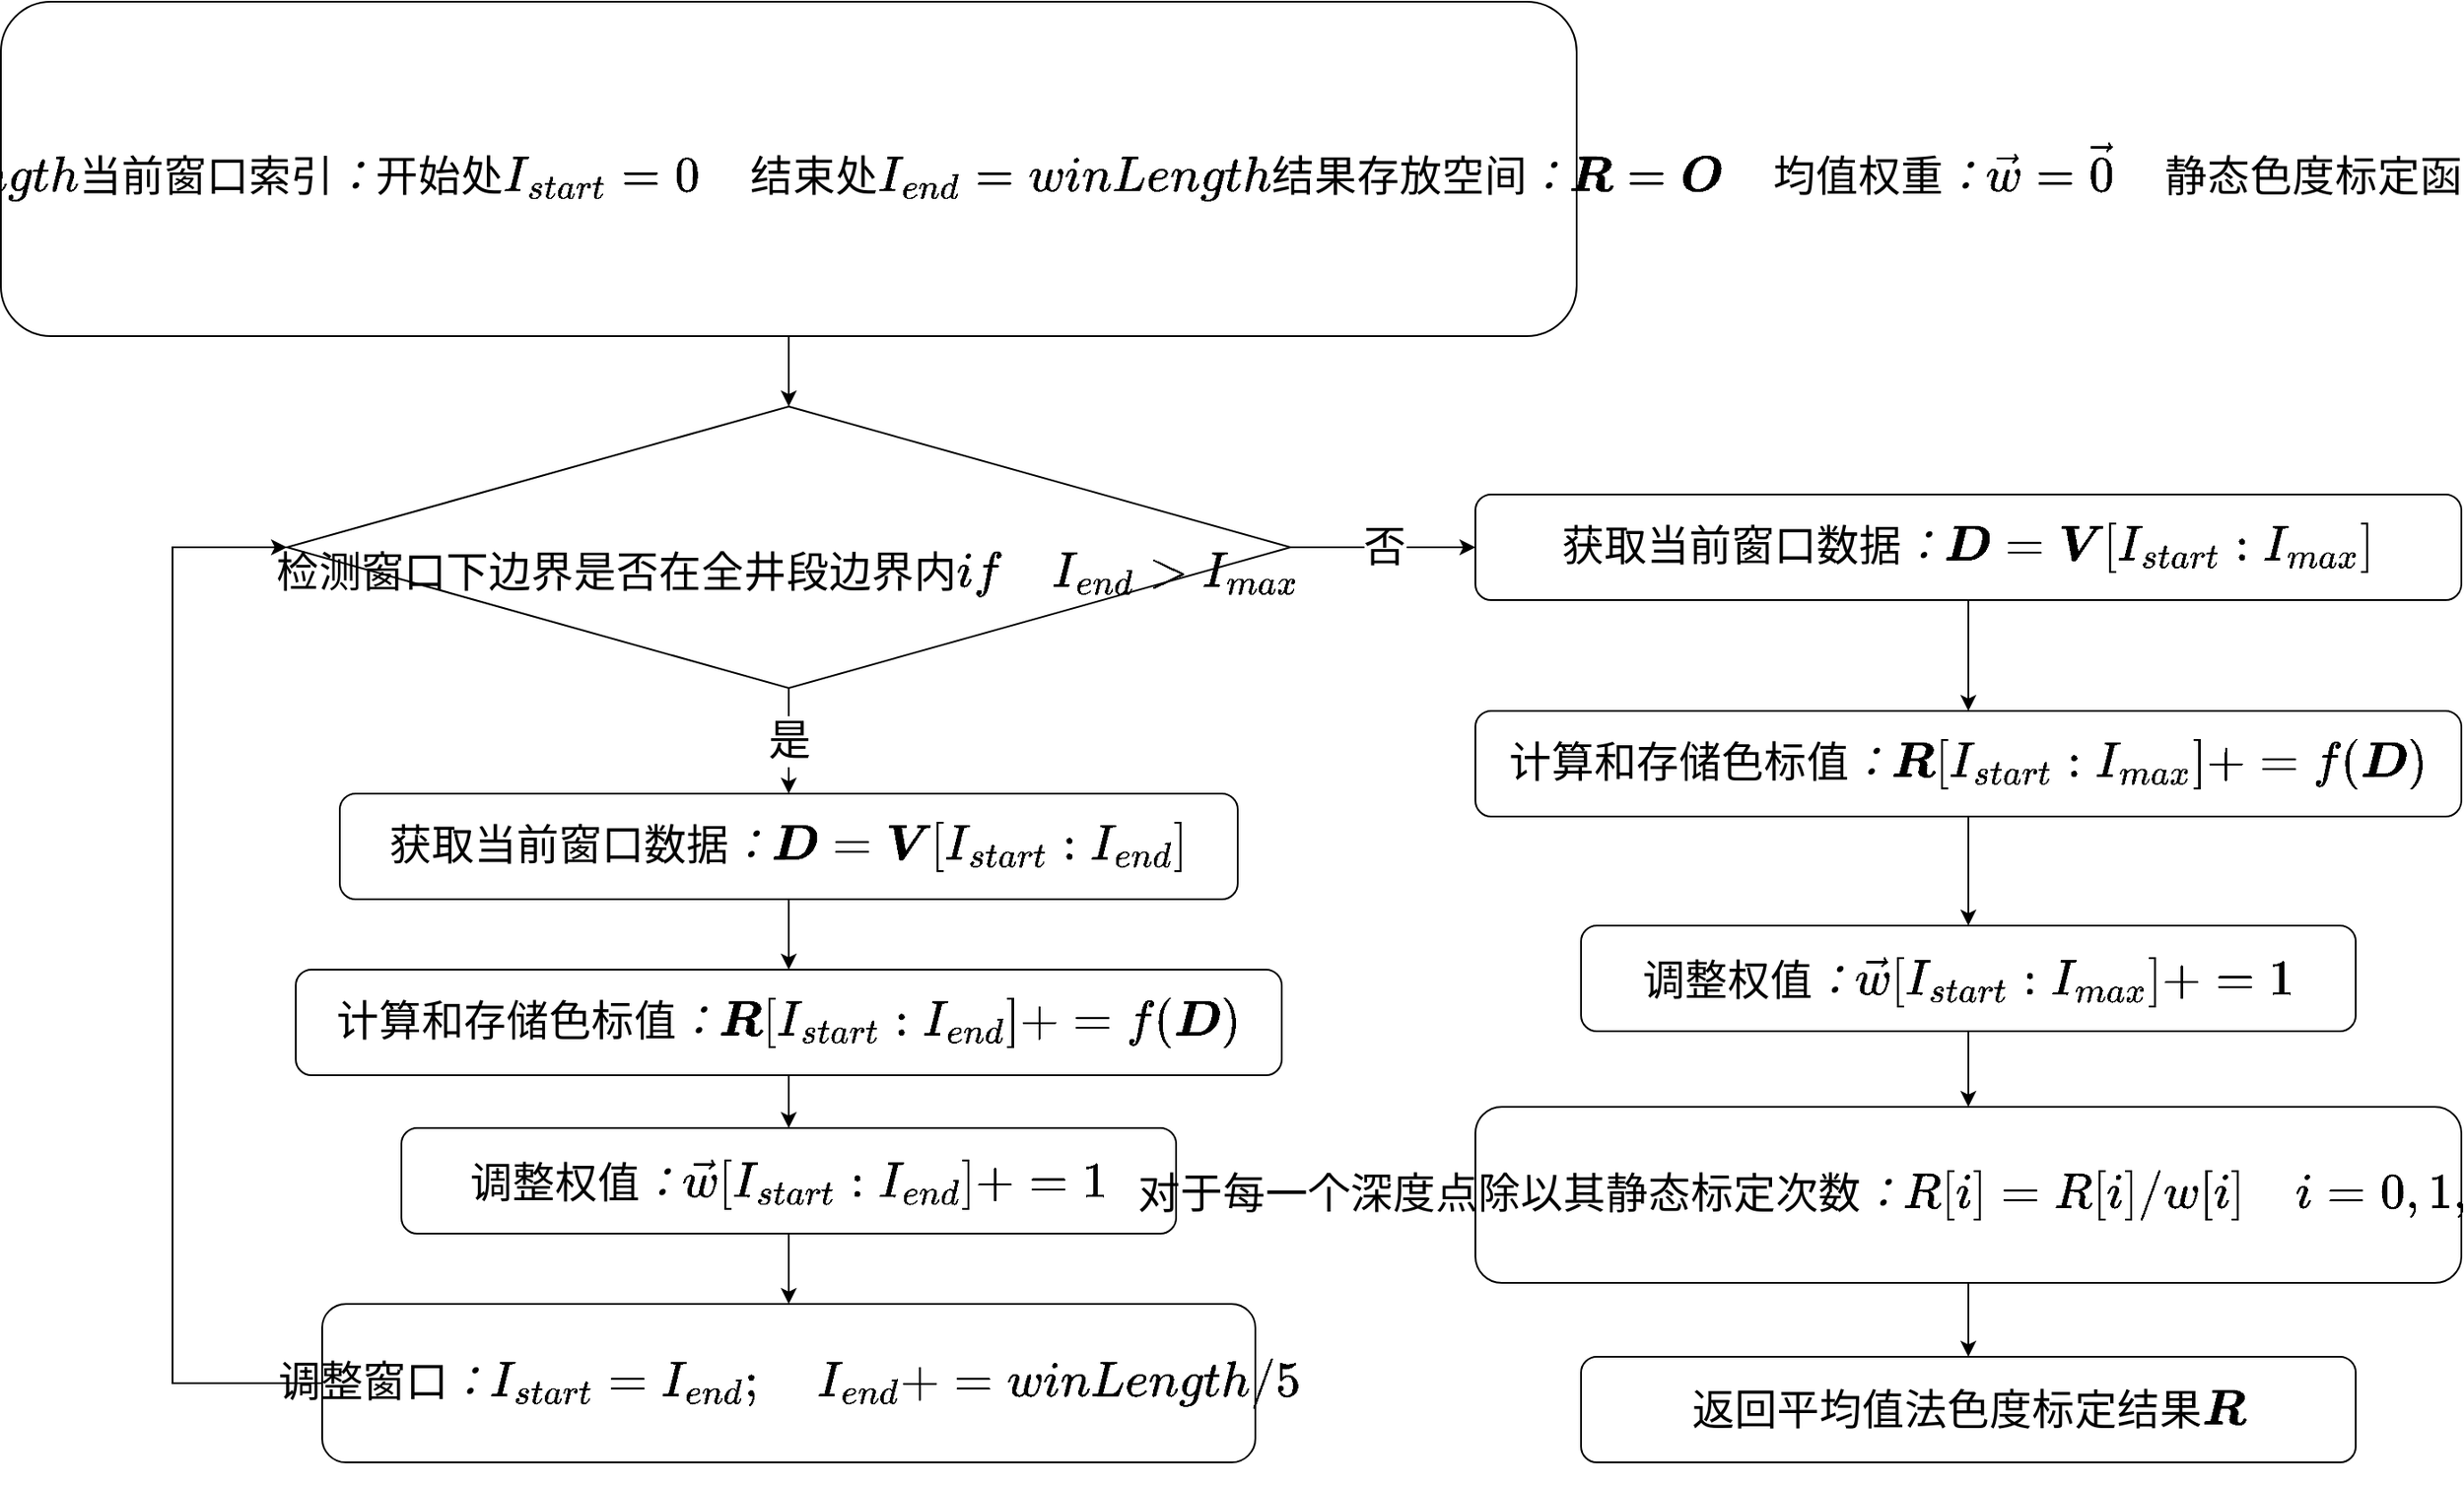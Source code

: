 <mxfile version="15.8.7" type="device"><diagram name="Page-1" id="74e2e168-ea6b-b213-b513-2b3c1d86103e"><mxGraphModel dx="2204" dy="2564" grid="1" gridSize="10" guides="1" tooltips="1" connect="1" arrows="1" fold="1" page="1" pageScale="1" pageWidth="1100" pageHeight="850" background="none" math="1" shadow="0"><root><mxCell id="0"/><mxCell id="1" parent="0"/><mxCell id="3yKPcLSKdlwfyRuclXsz-24" style="edgeStyle=orthogonalEdgeStyle;rounded=0;orthogonalLoop=1;jettySize=auto;html=1;exitX=0.5;exitY=1;exitDx=0;exitDy=0;entryX=0.5;entryY=0;entryDx=0;entryDy=0;fontSize=24;" parent="1" source="3yKPcLSKdlwfyRuclXsz-1" target="3yKPcLSKdlwfyRuclXsz-4" edge="1"><mxGeometry relative="1" as="geometry"/></mxCell><mxCell id="3yKPcLSKdlwfyRuclXsz-1" value="$$初始化：\\&lt;br style=&quot;font-size: 24px;&quot;&gt;全井段数据&lt;br style=&quot;font-size: 24px;&quot;&gt;:\boldsymbol{V} \quad 数据长度I_{max} ；窗长winLength\\&lt;br style=&quot;font-size: 24px;&quot;&gt;当前窗口索引：开始处I_{start}=0 \quad 结束处I_{end}=winLength\\&lt;br style=&quot;font-size: 24px;&quot;&gt;结果存放空间：\boldsymbol R = \boldsymbol O \quad 均值权重：\vec w = \vec 0 \quad 静态色度标定函数：f(\boldsymbol V)$$" style="rounded=1;whiteSpace=wrap;html=1;fontSize=24;fontFamily=Helvetica;labelBackgroundColor=none;strokeWidth=1;align=center;fontStyle=0" parent="1" vertex="1"><mxGeometry x="112.5" y="-270" width="895" height="190" as="geometry"/></mxCell><mxCell id="3yKPcLSKdlwfyRuclXsz-9" style="edgeStyle=orthogonalEdgeStyle;rounded=0;orthogonalLoop=1;jettySize=auto;html=1;exitX=0.5;exitY=1;exitDx=0;exitDy=0;entryX=0.5;entryY=0;entryDx=0;entryDy=0;fontSize=24;" parent="1" source="3yKPcLSKdlwfyRuclXsz-3" target="3yKPcLSKdlwfyRuclXsz-5" edge="1"><mxGeometry relative="1" as="geometry"/></mxCell><mxCell id="3yKPcLSKdlwfyRuclXsz-3" value="$$获取当前窗口数据：\boldsymbol D = \boldsymbol V [I_{start}:I_{end}]&lt;br style=&quot;font-size: 24px;&quot;&gt;$$" style="rounded=1;whiteSpace=wrap;html=1;fontSize=24;" parent="1" vertex="1"><mxGeometry x="305" y="180" width="510" height="60" as="geometry"/></mxCell><mxCell id="3yKPcLSKdlwfyRuclXsz-8" value="是" style="edgeStyle=orthogonalEdgeStyle;rounded=0;orthogonalLoop=1;jettySize=auto;html=1;exitX=0.5;exitY=1;exitDx=0;exitDy=0;fontSize=24;" parent="1" source="3yKPcLSKdlwfyRuclXsz-4" target="3yKPcLSKdlwfyRuclXsz-3" edge="1"><mxGeometry relative="1" as="geometry"/></mxCell><mxCell id="_I56oFLILLJrgobibJqx-1" value="否" style="edgeStyle=orthogonalEdgeStyle;rounded=0;orthogonalLoop=1;jettySize=auto;html=1;exitX=1;exitY=0.5;exitDx=0;exitDy=0;entryX=0;entryY=0.5;entryDx=0;entryDy=0;fontSize=24;" parent="1" source="3yKPcLSKdlwfyRuclXsz-4" target="3yKPcLSKdlwfyRuclXsz-16" edge="1"><mxGeometry relative="1" as="geometry"/></mxCell><mxCell id="3yKPcLSKdlwfyRuclXsz-4" value="&lt;br style=&quot;font-size: 24px;&quot;&gt;$$检测窗口下边界是否在全井段边界内\\ &lt;br style=&quot;font-size: 24px;&quot;&gt;if \quad I_{end} &amp;gt; I_{max}$$" style="rhombus;whiteSpace=wrap;html=1;fontSize=24;align=center;" parent="1" vertex="1"><mxGeometry x="275" y="-40" width="570" height="160" as="geometry"/></mxCell><mxCell id="3yKPcLSKdlwfyRuclXsz-10" style="edgeStyle=orthogonalEdgeStyle;rounded=0;orthogonalLoop=1;jettySize=auto;html=1;exitX=0.5;exitY=1;exitDx=0;exitDy=0;entryX=0.5;entryY=0;entryDx=0;entryDy=0;fontSize=24;" parent="1" source="3yKPcLSKdlwfyRuclXsz-5" target="3yKPcLSKdlwfyRuclXsz-6" edge="1"><mxGeometry relative="1" as="geometry"/></mxCell><mxCell id="3yKPcLSKdlwfyRuclXsz-5" value="$$计算和存储色标值：\boldsymbol R[I_{start}:I_{end}]+ = f(\boldsymbol D)&lt;br style=&quot;font-size: 24px;&quot;&gt;$$" style="rounded=1;whiteSpace=wrap;html=1;fontSize=24;" parent="1" vertex="1"><mxGeometry x="280" y="280" width="560" height="60" as="geometry"/></mxCell><mxCell id="3yKPcLSKdlwfyRuclXsz-11" style="edgeStyle=orthogonalEdgeStyle;rounded=0;orthogonalLoop=1;jettySize=auto;html=1;exitX=0.5;exitY=1;exitDx=0;exitDy=0;entryX=0.5;entryY=0;entryDx=0;entryDy=0;fontSize=24;" parent="1" source="3yKPcLSKdlwfyRuclXsz-6" target="3yKPcLSKdlwfyRuclXsz-7" edge="1"><mxGeometry relative="1" as="geometry"/></mxCell><mxCell id="3yKPcLSKdlwfyRuclXsz-6" value="$$调整权值：\vec w[I_{start}:I_{end}]+= 1&lt;br style=&quot;font-size: 24px;&quot;&gt;$$" style="rounded=1;whiteSpace=wrap;html=1;fontSize=24;" parent="1" vertex="1"><mxGeometry x="340" y="370" width="440" height="60" as="geometry"/></mxCell><mxCell id="3yKPcLSKdlwfyRuclXsz-14" style="edgeStyle=orthogonalEdgeStyle;rounded=0;orthogonalLoop=1;jettySize=auto;html=1;entryX=0;entryY=0.5;entryDx=0;entryDy=0;fontSize=24;" parent="1" source="3yKPcLSKdlwfyRuclXsz-7" target="3yKPcLSKdlwfyRuclXsz-4" edge="1"><mxGeometry relative="1" as="geometry"><mxPoint x="260" y="250" as="targetPoint"/><Array as="points"><mxPoint x="210" y="515"/><mxPoint x="210" y="40"/></Array></mxGeometry></mxCell><mxCell id="3yKPcLSKdlwfyRuclXsz-7" value="$$调整窗口：\\I_{start}=I_{end} ;\quad&lt;br style=&quot;font-size: 24px;&quot;&gt;&amp;nbsp;I_{end} += winLength/5&lt;br style=&quot;font-size: 24px;&quot;&gt;$$" style="rounded=1;whiteSpace=wrap;html=1;fontSize=24;" parent="1" vertex="1"><mxGeometry x="295" y="470" width="530" height="90" as="geometry"/></mxCell><mxCell id="3yKPcLSKdlwfyRuclXsz-19" style="edgeStyle=orthogonalEdgeStyle;rounded=0;orthogonalLoop=1;jettySize=auto;html=1;exitX=0.5;exitY=1;exitDx=0;exitDy=0;entryX=0.5;entryY=0;entryDx=0;entryDy=0;fontSize=24;" parent="1" source="3yKPcLSKdlwfyRuclXsz-16" target="3yKPcLSKdlwfyRuclXsz-17" edge="1"><mxGeometry relative="1" as="geometry"/></mxCell><mxCell id="3yKPcLSKdlwfyRuclXsz-16" value="$$获取当前窗口数据：\boldsymbol D = \boldsymbol V[I_{start}:I_{max}]$$" style="rounded=1;whiteSpace=wrap;html=1;fontSize=24;" parent="1" vertex="1"><mxGeometry x="950" y="10" width="560" height="60" as="geometry"/></mxCell><mxCell id="3yKPcLSKdlwfyRuclXsz-22" style="edgeStyle=orthogonalEdgeStyle;rounded=0;orthogonalLoop=1;jettySize=auto;html=1;exitX=0.5;exitY=1;exitDx=0;exitDy=0;fontSize=24;" parent="1" source="3yKPcLSKdlwfyRuclXsz-17" target="3yKPcLSKdlwfyRuclXsz-20" edge="1"><mxGeometry relative="1" as="geometry"/></mxCell><mxCell id="3yKPcLSKdlwfyRuclXsz-17" value="$$计算和存储色标值：\boldsymbol R[I_{start}:I_{max}]+=f(\boldsymbol D)&lt;br style=&quot;font-size: 24px;&quot;&gt;$$" style="rounded=1;whiteSpace=wrap;html=1;fontSize=24;" parent="1" vertex="1"><mxGeometry x="950" y="133" width="560" height="60" as="geometry"/></mxCell><mxCell id="3yKPcLSKdlwfyRuclXsz-23" style="edgeStyle=orthogonalEdgeStyle;rounded=0;orthogonalLoop=1;jettySize=auto;html=1;exitX=0.5;exitY=1;exitDx=0;exitDy=0;fontSize=24;" parent="1" source="3yKPcLSKdlwfyRuclXsz-20" target="3yKPcLSKdlwfyRuclXsz-21" edge="1"><mxGeometry relative="1" as="geometry"/></mxCell><mxCell id="3yKPcLSKdlwfyRuclXsz-20" value="$$调整权值：\vec w[I_{start}:I_{max}]+= 1&lt;br style=&quot;font-size: 24px;&quot;&gt;$$" style="rounded=1;whiteSpace=wrap;html=1;fontSize=24;" parent="1" vertex="1"><mxGeometry x="1010" y="255" width="440" height="60" as="geometry"/></mxCell><mxCell id="3yKPcLSKdlwfyRuclXsz-26" style="edgeStyle=orthogonalEdgeStyle;rounded=0;orthogonalLoop=1;jettySize=auto;html=1;exitX=0.5;exitY=1;exitDx=0;exitDy=0;fontSize=24;" parent="1" source="3yKPcLSKdlwfyRuclXsz-21" target="3yKPcLSKdlwfyRuclXsz-25" edge="1"><mxGeometry relative="1" as="geometry"/></mxCell><mxCell id="3yKPcLSKdlwfyRuclXsz-21" value="$$对于每一个深度点除以其静态标定次数：\\&lt;br style=&quot;font-size: 24px;&quot;&gt;R[i] = R[i] / w[i] \quad i =0,1,2 \cdots (I_{max}-1)&lt;br style=&quot;font-size: 24px;&quot;&gt;$$" style="rounded=1;whiteSpace=wrap;html=1;fontSize=24;align=center;" parent="1" vertex="1"><mxGeometry x="950" y="358" width="560" height="100" as="geometry"/></mxCell><mxCell id="3yKPcLSKdlwfyRuclXsz-25" value="$$返回平均值法色度标定结果\boldsymbol R&lt;br style=&quot;font-size: 24px;&quot;&gt;$$" style="rounded=1;whiteSpace=wrap;html=1;fontSize=24;" parent="1" vertex="1"><mxGeometry x="1010" y="500" width="440" height="60" as="geometry"/></mxCell></root></mxGraphModel></diagram></mxfile>
